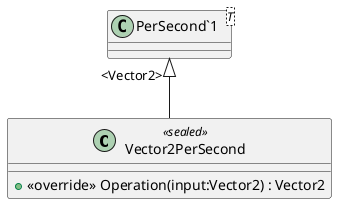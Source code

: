 @startuml
class Vector2PerSecond <<sealed>> {
    + <<override>> Operation(input:Vector2) : Vector2
}
class "PerSecond`1"<T> {
}
"PerSecond`1" "<Vector2>" <|-- Vector2PerSecond
@enduml
